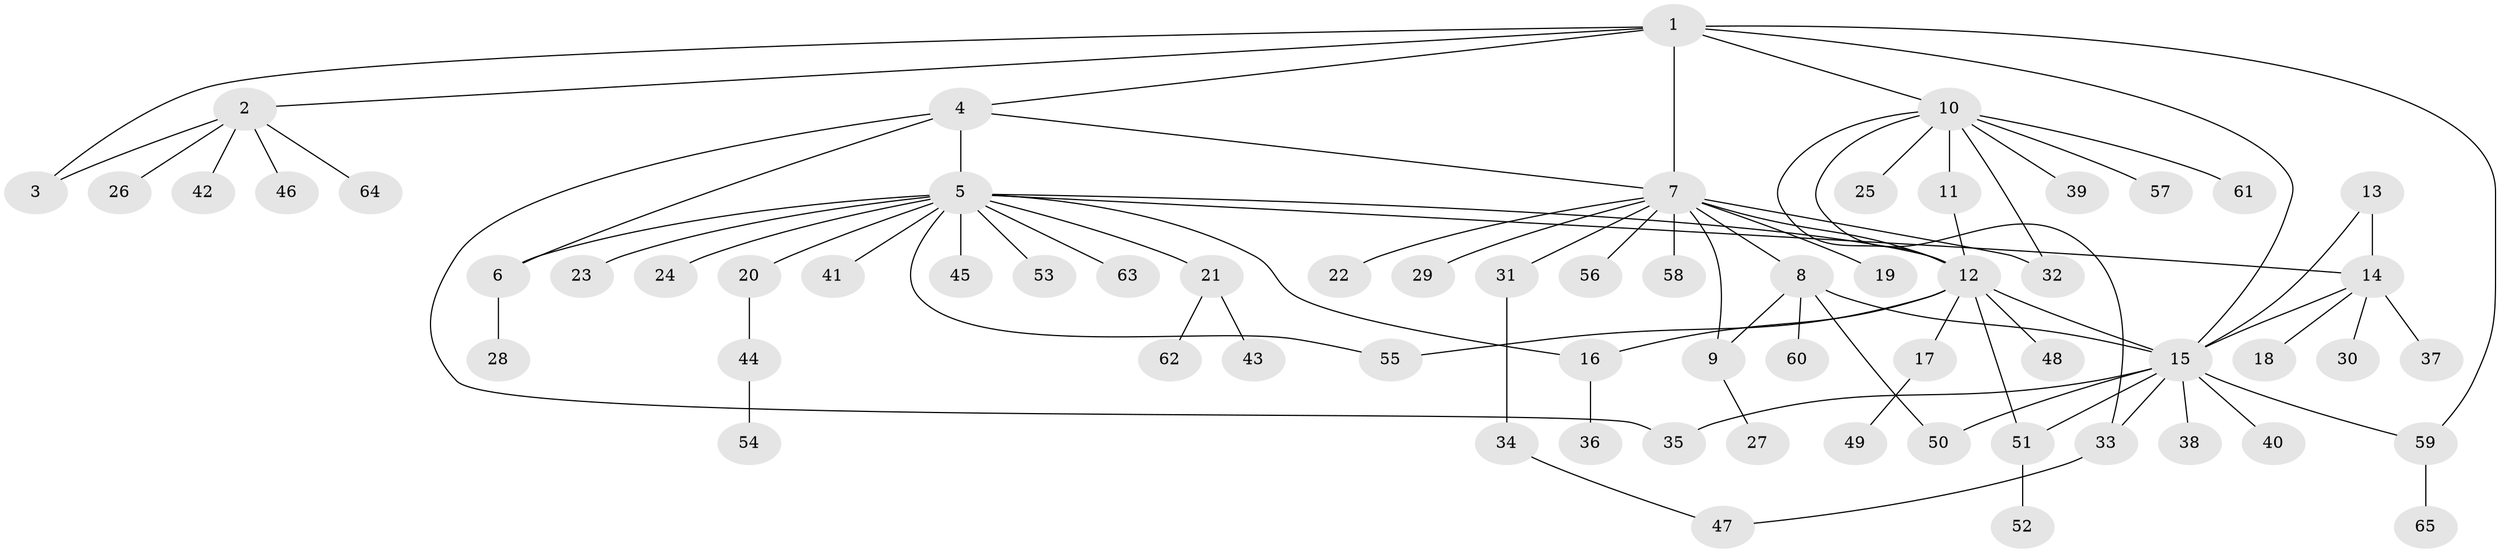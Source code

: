// coarse degree distribution, {7: 0.02040816326530612, 5: 0.04081632653061224, 2: 0.20408163265306123, 13: 0.02040816326530612, 14: 0.04081632653061224, 1: 0.6122448979591837, 8: 0.02040816326530612, 9: 0.02040816326530612, 3: 0.02040816326530612}
// Generated by graph-tools (version 1.1) at 2025/24/03/03/25 07:24:14]
// undirected, 65 vertices, 84 edges
graph export_dot {
graph [start="1"]
  node [color=gray90,style=filled];
  1;
  2;
  3;
  4;
  5;
  6;
  7;
  8;
  9;
  10;
  11;
  12;
  13;
  14;
  15;
  16;
  17;
  18;
  19;
  20;
  21;
  22;
  23;
  24;
  25;
  26;
  27;
  28;
  29;
  30;
  31;
  32;
  33;
  34;
  35;
  36;
  37;
  38;
  39;
  40;
  41;
  42;
  43;
  44;
  45;
  46;
  47;
  48;
  49;
  50;
  51;
  52;
  53;
  54;
  55;
  56;
  57;
  58;
  59;
  60;
  61;
  62;
  63;
  64;
  65;
  1 -- 2;
  1 -- 3;
  1 -- 4;
  1 -- 7;
  1 -- 10;
  1 -- 15;
  1 -- 59;
  2 -- 3;
  2 -- 26;
  2 -- 42;
  2 -- 46;
  2 -- 64;
  4 -- 5;
  4 -- 6;
  4 -- 7;
  4 -- 35;
  5 -- 6;
  5 -- 12;
  5 -- 14;
  5 -- 16;
  5 -- 20;
  5 -- 21;
  5 -- 23;
  5 -- 24;
  5 -- 41;
  5 -- 45;
  5 -- 53;
  5 -- 55;
  5 -- 63;
  6 -- 28;
  7 -- 8;
  7 -- 9;
  7 -- 12;
  7 -- 19;
  7 -- 22;
  7 -- 29;
  7 -- 31;
  7 -- 32;
  7 -- 56;
  7 -- 58;
  8 -- 9;
  8 -- 15;
  8 -- 50;
  8 -- 60;
  9 -- 27;
  10 -- 11;
  10 -- 12;
  10 -- 25;
  10 -- 32;
  10 -- 33;
  10 -- 39;
  10 -- 57;
  10 -- 61;
  11 -- 12;
  12 -- 15;
  12 -- 16;
  12 -- 17;
  12 -- 48;
  12 -- 51;
  12 -- 55;
  13 -- 14;
  13 -- 15;
  14 -- 15;
  14 -- 18;
  14 -- 30;
  14 -- 37;
  15 -- 33;
  15 -- 35;
  15 -- 38;
  15 -- 40;
  15 -- 50;
  15 -- 51;
  15 -- 59;
  16 -- 36;
  17 -- 49;
  20 -- 44;
  21 -- 43;
  21 -- 62;
  31 -- 34;
  33 -- 47;
  34 -- 47;
  44 -- 54;
  51 -- 52;
  59 -- 65;
}
